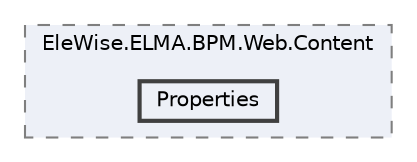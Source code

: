 digraph "Web/Modules/EleWise.ELMA.BPM.Web.Content/Properties"
{
 // LATEX_PDF_SIZE
  bgcolor="transparent";
  edge [fontname=Helvetica,fontsize=10,labelfontname=Helvetica,labelfontsize=10];
  node [fontname=Helvetica,fontsize=10,shape=box,height=0.2,width=0.4];
  compound=true
  subgraph clusterdir_fdf001463744d38516fc527aa2ea06db {
    graph [ bgcolor="#edf0f7", pencolor="grey50", label="EleWise.ELMA.BPM.Web.Content", fontname=Helvetica,fontsize=10 style="filled,dashed", URL="dir_fdf001463744d38516fc527aa2ea06db.html",tooltip=""]
  dir_8257a6777dad813d119e43d3a645af61 [label="Properties", fillcolor="#edf0f7", color="grey25", style="filled,bold", URL="dir_8257a6777dad813d119e43d3a645af61.html",tooltip=""];
  }
}
